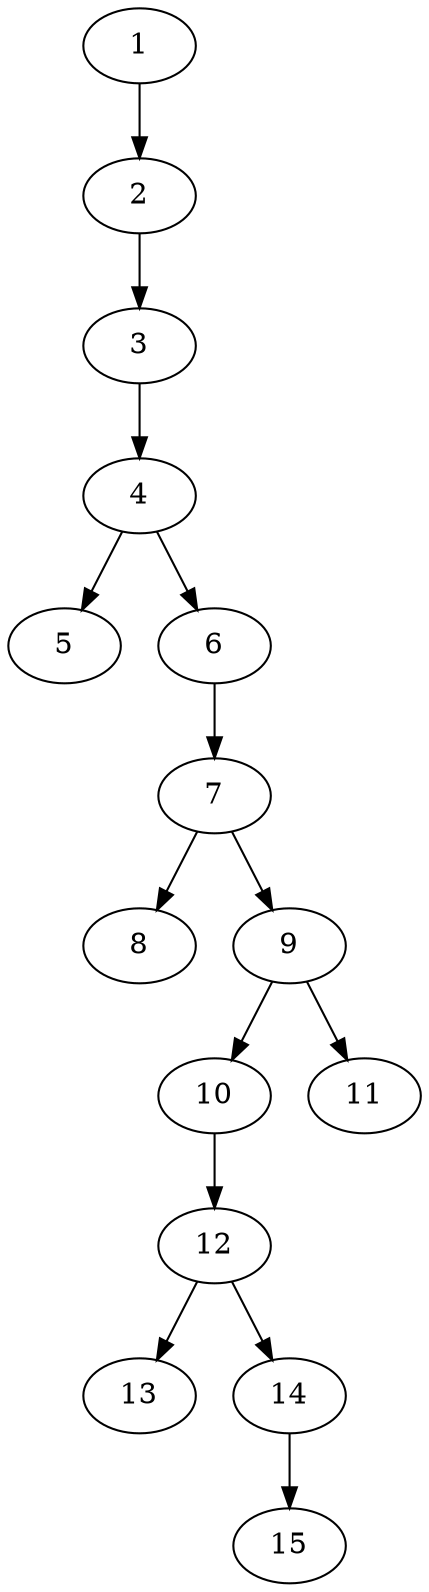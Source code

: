 // DAG automatically generated by daggen at Thu Oct  3 13:59:27 2019
// ./daggen --dot -n 15 --ccr 0.4 --fat 0.3 --regular 0.9 --density 0.5 --mindata 5242880 --maxdata 52428800 
digraph G {
  1 [size="14287360", alpha="0.06", expect_size="5714944"] 
  1 -> 2 [size ="5714944"]
  2 [size="47416320", alpha="0.07", expect_size="18966528"] 
  2 -> 3 [size ="18966528"]
  3 [size="107228160", alpha="0.06", expect_size="42891264"] 
  3 -> 4 [size ="42891264"]
  4 [size="72097280", alpha="0.15", expect_size="28838912"] 
  4 -> 5 [size ="28838912"]
  4 -> 6 [size ="28838912"]
  5 [size="58260480", alpha="0.13", expect_size="23304192"] 
  6 [size="63656960", alpha="0.14", expect_size="25462784"] 
  6 -> 7 [size ="25462784"]
  7 [size="79360000", alpha="0.16", expect_size="31744000"] 
  7 -> 8 [size ="31744000"]
  7 -> 9 [size ="31744000"]
  8 [size="123937280", alpha="0.19", expect_size="49574912"] 
  9 [size="81697280", alpha="0.09", expect_size="32678912"] 
  9 -> 10 [size ="32678912"]
  9 -> 11 [size ="32678912"]
  10 [size="75374080", alpha="0.05", expect_size="30149632"] 
  10 -> 12 [size ="30149632"]
  11 [size="33369600", alpha="0.03", expect_size="13347840"] 
  12 [size="71068160", alpha="0.14", expect_size="28427264"] 
  12 -> 13 [size ="28427264"]
  12 -> 14 [size ="28427264"]
  13 [size="112453120", alpha="0.11", expect_size="44981248"] 
  14 [size="32261120", alpha="0.08", expect_size="12904448"] 
  14 -> 15 [size ="12904448"]
  15 [size="121297920", alpha="0.06", expect_size="48519168"] 
}
